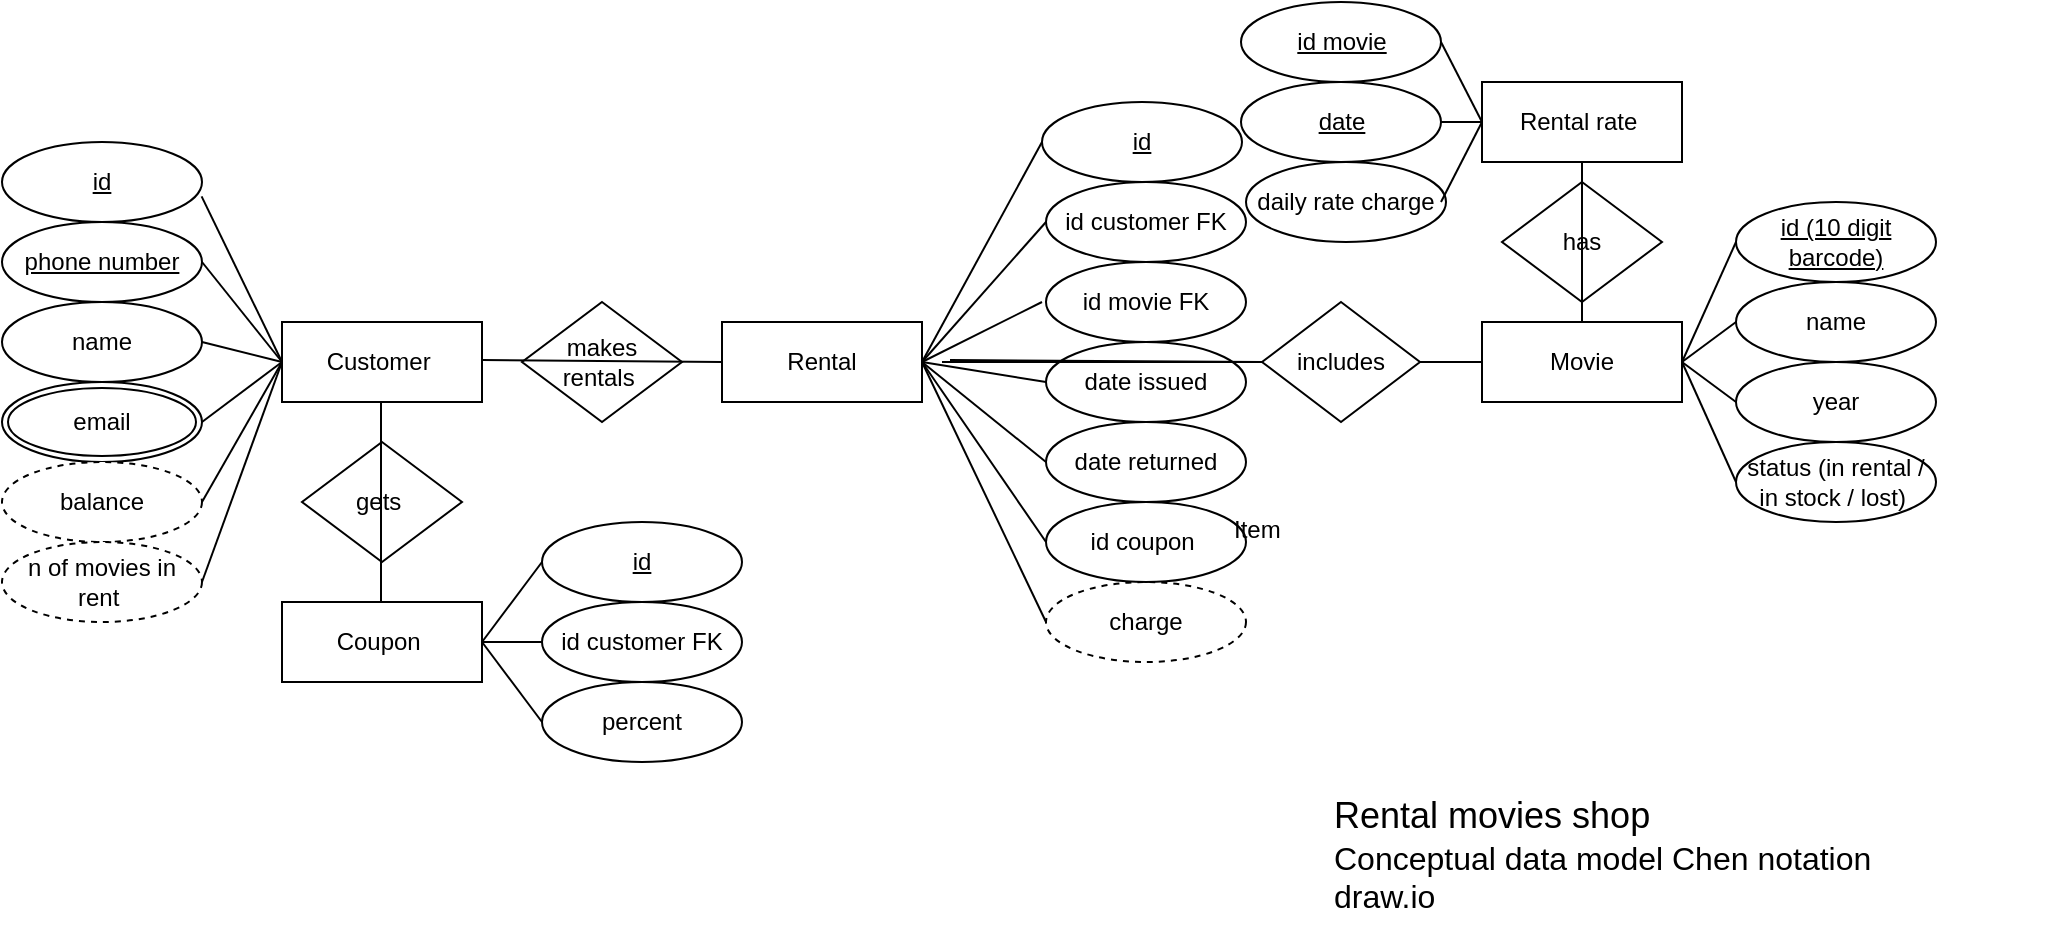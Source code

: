 <mxfile>
    <diagram name="Page-1" id="b2G2cBfw3tKi4PA59Fiy">
        <mxGraphModel dx="1529" dy="451" grid="1" gridSize="10" guides="1" tooltips="1" connect="1" arrows="1" fold="1" page="1" pageScale="1" pageWidth="827" pageHeight="1169" math="0" shadow="0">
            <root>
                <mxCell id="0"/>
                <mxCell id="1" parent="0"/>
                <mxCell id="7OqduelqmPpx-q8XnIWb-1" value="Customer&amp;nbsp;" style="whiteSpace=wrap;html=1;align=center;" parent="1" vertex="1">
                    <mxGeometry y="240" width="100" height="40" as="geometry"/>
                </mxCell>
                <mxCell id="7OqduelqmPpx-q8XnIWb-2" value="Movie" style="whiteSpace=wrap;html=1;align=center;" parent="1" vertex="1">
                    <mxGeometry x="600" y="240" width="100" height="40" as="geometry"/>
                </mxCell>
                <mxCell id="7OqduelqmPpx-q8XnIWb-3" value="id" style="ellipse;whiteSpace=wrap;html=1;align=center;fontStyle=4;" parent="1" vertex="1">
                    <mxGeometry x="-140" y="150" width="100" height="40" as="geometry"/>
                </mxCell>
                <mxCell id="7OqduelqmPpx-q8XnIWb-4" value="phone number" style="ellipse;whiteSpace=wrap;html=1;align=center;fontStyle=4;" parent="1" vertex="1">
                    <mxGeometry x="-140" y="190" width="100" height="40" as="geometry"/>
                </mxCell>
                <mxCell id="7OqduelqmPpx-q8XnIWb-6" value="name" style="ellipse;whiteSpace=wrap;html=1;align=center;" parent="1" vertex="1">
                    <mxGeometry x="-140" y="230" width="100" height="40" as="geometry"/>
                </mxCell>
                <mxCell id="7OqduelqmPpx-q8XnIWb-7" value="email" style="ellipse;shape=doubleEllipse;margin=3;whiteSpace=wrap;html=1;align=center;" parent="1" vertex="1">
                    <mxGeometry x="-140" y="270" width="100" height="40" as="geometry"/>
                </mxCell>
                <mxCell id="7OqduelqmPpx-q8XnIWb-13" value="" style="endArrow=none;html=1;rounded=0;entryX=0;entryY=0.5;entryDx=0;entryDy=0;exitX=0.998;exitY=0.68;exitDx=0;exitDy=0;exitPerimeter=0;" parent="1" source="7OqduelqmPpx-q8XnIWb-3" edge="1">
                    <mxGeometry relative="1" as="geometry">
                        <mxPoint x="-40" y="189.5" as="sourcePoint"/>
                        <mxPoint y="260" as="targetPoint"/>
                    </mxGeometry>
                </mxCell>
                <mxCell id="7OqduelqmPpx-q8XnIWb-14" value="" style="endArrow=none;html=1;rounded=0;exitX=1;exitY=0.5;exitDx=0;exitDy=0;" parent="1" source="7OqduelqmPpx-q8XnIWb-4" edge="1">
                    <mxGeometry relative="1" as="geometry">
                        <mxPoint x="-30" y="199.5" as="sourcePoint"/>
                        <mxPoint y="260" as="targetPoint"/>
                    </mxGeometry>
                </mxCell>
                <mxCell id="7OqduelqmPpx-q8XnIWb-15" value="" style="endArrow=none;html=1;rounded=0;exitX=1;exitY=0.5;exitDx=0;exitDy=0;entryX=0;entryY=0.5;entryDx=0;entryDy=0;" parent="1" source="7OqduelqmPpx-q8XnIWb-6" edge="1">
                    <mxGeometry relative="1" as="geometry">
                        <mxPoint x="-30" y="240" as="sourcePoint"/>
                        <mxPoint y="260" as="targetPoint"/>
                    </mxGeometry>
                </mxCell>
                <mxCell id="7OqduelqmPpx-q8XnIWb-16" value="" style="endArrow=none;html=1;rounded=0;entryX=0;entryY=0.5;entryDx=0;entryDy=0;exitX=1;exitY=0.5;exitDx=0;exitDy=0;" parent="1" source="7OqduelqmPpx-q8XnIWb-7" edge="1">
                    <mxGeometry relative="1" as="geometry">
                        <mxPoint x="-30" y="199.5" as="sourcePoint"/>
                        <mxPoint y="260" as="targetPoint"/>
                        <Array as="points"/>
                    </mxGeometry>
                </mxCell>
                <mxCell id="7OqduelqmPpx-q8XnIWb-17" value="name" style="ellipse;whiteSpace=wrap;html=1;align=center;" parent="1" vertex="1">
                    <mxGeometry x="727" y="220" width="100" height="40" as="geometry"/>
                </mxCell>
                <mxCell id="7OqduelqmPpx-q8XnIWb-18" value="id (10 digit barcode)" style="ellipse;whiteSpace=wrap;html=1;align=center;fontStyle=4;" parent="1" vertex="1">
                    <mxGeometry x="727" y="180" width="100" height="40" as="geometry"/>
                </mxCell>
                <mxCell id="7OqduelqmPpx-q8XnIWb-19" value="year" style="ellipse;whiteSpace=wrap;html=1;align=center;" parent="1" vertex="1">
                    <mxGeometry x="727" y="260" width="100" height="40" as="geometry"/>
                </mxCell>
                <mxCell id="7OqduelqmPpx-q8XnIWb-20" value="status (in rental / in stock / lost)&amp;nbsp;" style="ellipse;whiteSpace=wrap;html=1;align=center;" parent="1" vertex="1">
                    <mxGeometry x="727" y="300" width="100" height="40" as="geometry"/>
                </mxCell>
                <mxCell id="7OqduelqmPpx-q8XnIWb-21" value="" style="endArrow=none;html=1;rounded=0;entryX=0;entryY=0.5;entryDx=0;entryDy=0;" parent="1" edge="1" target="7OqduelqmPpx-q8XnIWb-18">
                    <mxGeometry relative="1" as="geometry">
                        <mxPoint x="700" y="260" as="sourcePoint"/>
                        <mxPoint x="750" y="199.5" as="targetPoint"/>
                    </mxGeometry>
                </mxCell>
                <mxCell id="7OqduelqmPpx-q8XnIWb-23" value="" style="endArrow=none;html=1;rounded=0;entryX=0;entryY=0.5;entryDx=0;entryDy=0;" parent="1" target="7OqduelqmPpx-q8XnIWb-17" edge="1">
                    <mxGeometry relative="1" as="geometry">
                        <mxPoint x="700" y="260" as="sourcePoint"/>
                        <mxPoint x="860" y="260" as="targetPoint"/>
                    </mxGeometry>
                </mxCell>
                <mxCell id="7OqduelqmPpx-q8XnIWb-24" value="" style="endArrow=none;html=1;rounded=0;entryX=0;entryY=0.5;entryDx=0;entryDy=0;" parent="1" edge="1" target="7OqduelqmPpx-q8XnIWb-20">
                    <mxGeometry relative="1" as="geometry">
                        <mxPoint x="700" y="260" as="sourcePoint"/>
                        <mxPoint x="750" y="320" as="targetPoint"/>
                    </mxGeometry>
                </mxCell>
                <mxCell id="7OqduelqmPpx-q8XnIWb-25" value="" style="endArrow=none;html=1;rounded=0;entryX=0;entryY=0.5;entryDx=0;entryDy=0;" parent="1" target="7OqduelqmPpx-q8XnIWb-19" edge="1">
                    <mxGeometry relative="1" as="geometry">
                        <mxPoint x="700" y="260" as="sourcePoint"/>
                        <mxPoint x="860" y="260" as="targetPoint"/>
                    </mxGeometry>
                </mxCell>
                <mxCell id="7OqduelqmPpx-q8XnIWb-26" value="Coupon&amp;nbsp;" style="whiteSpace=wrap;html=1;align=center;" parent="1" vertex="1">
                    <mxGeometry y="380" width="100" height="40" as="geometry"/>
                </mxCell>
                <mxCell id="7OqduelqmPpx-q8XnIWb-27" value="id" style="ellipse;whiteSpace=wrap;html=1;align=center;fontStyle=4;" parent="1" vertex="1">
                    <mxGeometry x="130" y="340" width="100" height="40" as="geometry"/>
                </mxCell>
                <mxCell id="7OqduelqmPpx-q8XnIWb-28" value="percent" style="ellipse;whiteSpace=wrap;html=1;align=center;" parent="1" vertex="1">
                    <mxGeometry x="130" y="420" width="100" height="40" as="geometry"/>
                </mxCell>
                <mxCell id="7OqduelqmPpx-q8XnIWb-29" value="" style="endArrow=none;html=1;rounded=0;entryX=0;entryY=0.5;entryDx=0;entryDy=0;exitX=1;exitY=0.5;exitDx=0;exitDy=0;" parent="1" source="7OqduelqmPpx-q8XnIWb-26" target="7OqduelqmPpx-q8XnIWb-27" edge="1">
                    <mxGeometry relative="1" as="geometry">
                        <mxPoint x="50" y="350" as="sourcePoint"/>
                        <mxPoint x="194" y="350" as="targetPoint"/>
                    </mxGeometry>
                </mxCell>
                <mxCell id="7OqduelqmPpx-q8XnIWb-30" value="" style="endArrow=none;html=1;rounded=0;entryX=0;entryY=0.5;entryDx=0;entryDy=0;exitX=1;exitY=0.5;exitDx=0;exitDy=0;" parent="1" source="7OqduelqmPpx-q8XnIWb-26" target="7OqduelqmPpx-q8XnIWb-28" edge="1">
                    <mxGeometry relative="1" as="geometry">
                        <mxPoint x="50" y="350" as="sourcePoint"/>
                        <mxPoint x="210" y="350" as="targetPoint"/>
                    </mxGeometry>
                </mxCell>
                <mxCell id="7OqduelqmPpx-q8XnIWb-32" value="id customer FK" style="ellipse;whiteSpace=wrap;html=1;align=center;" parent="1" vertex="1">
                    <mxGeometry x="130" y="380" width="100" height="40" as="geometry"/>
                </mxCell>
                <mxCell id="7OqduelqmPpx-q8XnIWb-34" value="Rental rate&amp;nbsp;" style="whiteSpace=wrap;html=1;align=center;" parent="1" vertex="1">
                    <mxGeometry x="600" y="120" width="100" height="40" as="geometry"/>
                </mxCell>
                <mxCell id="7OqduelqmPpx-q8XnIWb-36" value="id movie" style="ellipse;whiteSpace=wrap;html=1;align=center;fontStyle=4;" parent="1" vertex="1">
                    <mxGeometry x="479.5" y="80" width="100" height="40" as="geometry"/>
                </mxCell>
                <mxCell id="7OqduelqmPpx-q8XnIWb-37" value="date" style="ellipse;whiteSpace=wrap;html=1;align=center;fontStyle=4;" parent="1" vertex="1">
                    <mxGeometry x="479.5" y="120" width="100" height="40" as="geometry"/>
                </mxCell>
                <mxCell id="7OqduelqmPpx-q8XnIWb-38" value="daily rate charge" style="ellipse;whiteSpace=wrap;html=1;align=center;" parent="1" vertex="1">
                    <mxGeometry x="482" y="160" width="100" height="40" as="geometry"/>
                </mxCell>
                <mxCell id="7OqduelqmPpx-q8XnIWb-39" value="" style="endArrow=none;html=1;rounded=0;entryX=1;entryY=0.5;entryDx=0;entryDy=0;exitX=0;exitY=0.5;exitDx=0;exitDy=0;" parent="1" source="7OqduelqmPpx-q8XnIWb-34" edge="1">
                    <mxGeometry relative="1" as="geometry">
                        <mxPoint x="900" y="149.5" as="sourcePoint"/>
                        <mxPoint x="579.5" y="100" as="targetPoint"/>
                    </mxGeometry>
                </mxCell>
                <mxCell id="7OqduelqmPpx-q8XnIWb-40" value="" style="line;strokeWidth=1;rotatable=0;dashed=0;labelPosition=right;align=left;verticalAlign=middle;spacingTop=0;spacingLeft=6;points=[];portConstraint=eastwest;" parent="1" vertex="1">
                    <mxGeometry x="579.5" y="135" width="20.5" height="10" as="geometry"/>
                </mxCell>
                <mxCell id="7OqduelqmPpx-q8XnIWb-41" value="" style="endArrow=none;html=1;rounded=0;entryX=1;entryY=0.5;entryDx=0;entryDy=0;exitX=0;exitY=0.5;exitDx=0;exitDy=0;" parent="1" source="7OqduelqmPpx-q8XnIWb-34" edge="1">
                    <mxGeometry relative="1" as="geometry">
                        <mxPoint x="900" y="149.5" as="sourcePoint"/>
                        <mxPoint x="579.5" y="180" as="targetPoint"/>
                    </mxGeometry>
                </mxCell>
                <mxCell id="7OqduelqmPpx-q8XnIWb-42" value="Rental" style="whiteSpace=wrap;html=1;align=center;" parent="1" vertex="1">
                    <mxGeometry x="220" y="240" width="100" height="40" as="geometry"/>
                </mxCell>
                <mxCell id="7OqduelqmPpx-q8XnIWb-43" value="id movie FK" style="ellipse;whiteSpace=wrap;html=1;align=center;" parent="1" vertex="1">
                    <mxGeometry x="382" y="210" width="100" height="40" as="geometry"/>
                </mxCell>
                <mxCell id="7OqduelqmPpx-q8XnIWb-44" value="id" style="ellipse;whiteSpace=wrap;html=1;align=center;fontStyle=4;" parent="1" vertex="1">
                    <mxGeometry x="380" y="130" width="100" height="40" as="geometry"/>
                </mxCell>
                <mxCell id="7OqduelqmPpx-q8XnIWb-45" value="date issued" style="ellipse;whiteSpace=wrap;html=1;align=center;" parent="1" vertex="1">
                    <mxGeometry x="382" y="250" width="100" height="40" as="geometry"/>
                </mxCell>
                <mxCell id="7OqduelqmPpx-q8XnIWb-46" value="date returned" style="ellipse;whiteSpace=wrap;html=1;align=center;" parent="1" vertex="1">
                    <mxGeometry x="382" y="290" width="100" height="40" as="geometry"/>
                </mxCell>
                <mxCell id="7OqduelqmPpx-q8XnIWb-47" value="balance" style="ellipse;whiteSpace=wrap;html=1;align=center;dashed=1;" parent="1" vertex="1">
                    <mxGeometry x="-140" y="310" width="100" height="40" as="geometry"/>
                </mxCell>
                <mxCell id="7OqduelqmPpx-q8XnIWb-48" value="n of movies in rent&amp;nbsp;" style="ellipse;whiteSpace=wrap;html=1;align=center;dashed=1;" parent="1" vertex="1">
                    <mxGeometry x="-140" y="350" width="100" height="40" as="geometry"/>
                </mxCell>
                <mxCell id="7OqduelqmPpx-q8XnIWb-49" value="id customer FK" style="ellipse;whiteSpace=wrap;html=1;align=center;" parent="1" vertex="1">
                    <mxGeometry x="382" y="170" width="100" height="40" as="geometry"/>
                </mxCell>
                <mxCell id="7OqduelqmPpx-q8XnIWb-51" value="charge" style="ellipse;whiteSpace=wrap;html=1;align=center;dashed=1;" parent="1" vertex="1">
                    <mxGeometry x="382" y="370" width="100" height="40" as="geometry"/>
                </mxCell>
                <mxCell id="7OqduelqmPpx-q8XnIWb-52" value="id coupon&amp;nbsp;" style="ellipse;whiteSpace=wrap;html=1;align=center;" parent="1" vertex="1">
                    <mxGeometry x="382" y="330" width="100" height="40" as="geometry"/>
                </mxCell>
                <mxCell id="7OqduelqmPpx-q8XnIWb-53" value="" style="endArrow=none;html=1;rounded=0;entryX=0;entryY=0.5;entryDx=0;entryDy=0;" parent="1" target="7OqduelqmPpx-q8XnIWb-44" edge="1">
                    <mxGeometry relative="1" as="geometry">
                        <mxPoint x="320" y="260" as="sourcePoint"/>
                        <mxPoint x="480" y="260" as="targetPoint"/>
                    </mxGeometry>
                </mxCell>
                <mxCell id="7OqduelqmPpx-q8XnIWb-54" value="" style="endArrow=none;html=1;rounded=0;entryX=0;entryY=0.5;entryDx=0;entryDy=0;" parent="1" target="7OqduelqmPpx-q8XnIWb-49" edge="1">
                    <mxGeometry relative="1" as="geometry">
                        <mxPoint x="320" y="260" as="sourcePoint"/>
                        <mxPoint x="480" y="260" as="targetPoint"/>
                    </mxGeometry>
                </mxCell>
                <mxCell id="7OqduelqmPpx-q8XnIWb-55" value="" style="endArrow=none;html=1;rounded=0;" parent="1" edge="1">
                    <mxGeometry relative="1" as="geometry">
                        <mxPoint x="320" y="260" as="sourcePoint"/>
                        <mxPoint x="380" y="230" as="targetPoint"/>
                    </mxGeometry>
                </mxCell>
                <mxCell id="7OqduelqmPpx-q8XnIWb-56" value="" style="endArrow=none;html=1;rounded=0;exitX=1;exitY=0.5;exitDx=0;exitDy=0;entryX=0;entryY=0.5;entryDx=0;entryDy=0;" parent="1" source="7OqduelqmPpx-q8XnIWb-42" target="7OqduelqmPpx-q8XnIWb-45" edge="1">
                    <mxGeometry relative="1" as="geometry">
                        <mxPoint x="330" y="260" as="sourcePoint"/>
                        <mxPoint x="490" y="260" as="targetPoint"/>
                    </mxGeometry>
                </mxCell>
                <mxCell id="7OqduelqmPpx-q8XnIWb-57" value="" style="endArrow=none;html=1;rounded=0;exitX=1;exitY=0.5;exitDx=0;exitDy=0;entryX=0;entryY=0.5;entryDx=0;entryDy=0;" parent="1" source="7OqduelqmPpx-q8XnIWb-42" target="7OqduelqmPpx-q8XnIWb-46" edge="1">
                    <mxGeometry relative="1" as="geometry">
                        <mxPoint x="330" y="260" as="sourcePoint"/>
                        <mxPoint x="490" y="260" as="targetPoint"/>
                    </mxGeometry>
                </mxCell>
                <mxCell id="7OqduelqmPpx-q8XnIWb-58" value="" style="endArrow=none;html=1;rounded=0;entryX=0;entryY=0.5;entryDx=0;entryDy=0;" parent="1" target="7OqduelqmPpx-q8XnIWb-52" edge="1">
                    <mxGeometry relative="1" as="geometry">
                        <mxPoint x="320" y="260" as="sourcePoint"/>
                        <mxPoint x="480" y="260" as="targetPoint"/>
                    </mxGeometry>
                </mxCell>
                <mxCell id="7OqduelqmPpx-q8XnIWb-59" value="" style="endArrow=none;html=1;rounded=0;entryX=0;entryY=0.5;entryDx=0;entryDy=0;" parent="1" target="7OqduelqmPpx-q8XnIWb-51" edge="1">
                    <mxGeometry relative="1" as="geometry">
                        <mxPoint x="320" y="260" as="sourcePoint"/>
                        <mxPoint x="390" y="400" as="targetPoint"/>
                    </mxGeometry>
                </mxCell>
                <mxCell id="7OqduelqmPpx-q8XnIWb-62" value="" style="endArrow=none;html=1;rounded=0;entryX=0;entryY=0.5;entryDx=0;entryDy=0;exitX=1;exitY=0.5;exitDx=0;exitDy=0;" parent="1" source="7OqduelqmPpx-q8XnIWb-47" edge="1">
                    <mxGeometry relative="1" as="geometry">
                        <mxPoint x="-40" y="350" as="sourcePoint"/>
                        <mxPoint y="260" as="targetPoint"/>
                    </mxGeometry>
                </mxCell>
                <mxCell id="7OqduelqmPpx-q8XnIWb-63" value="" style="endArrow=none;html=1;rounded=0;exitX=1;exitY=0.5;exitDx=0;exitDy=0;" parent="1" source="7OqduelqmPpx-q8XnIWb-48" edge="1">
                    <mxGeometry relative="1" as="geometry">
                        <mxPoint x="-40" y="390" as="sourcePoint"/>
                        <mxPoint y="260" as="targetPoint"/>
                    </mxGeometry>
                </mxCell>
                <mxCell id="7OqduelqmPpx-q8XnIWb-67" value="makes rentals&amp;nbsp;" style="shape=rhombus;perimeter=rhombusPerimeter;whiteSpace=wrap;html=1;align=center;" parent="1" vertex="1">
                    <mxGeometry x="120" y="230" width="80" height="60" as="geometry"/>
                </mxCell>
                <mxCell id="7OqduelqmPpx-q8XnIWb-68" value="" style="endArrow=none;html=1;rounded=0;" parent="1" edge="1">
                    <mxGeometry relative="1" as="geometry">
                        <mxPoint x="330" y="260" as="sourcePoint"/>
                        <mxPoint x="490" y="260" as="targetPoint"/>
                    </mxGeometry>
                </mxCell>
                <mxCell id="7OqduelqmPpx-q8XnIWb-70" value="" style="endArrow=none;html=1;rounded=0;entryX=0;entryY=0.5;entryDx=0;entryDy=0;" parent="1" source="7OqduelqmPpx-q8XnIWb-74" target="7OqduelqmPpx-q8XnIWb-2" edge="1">
                    <mxGeometry relative="1" as="geometry">
                        <mxPoint x="314" y="259" as="sourcePoint"/>
                        <mxPoint x="474" y="259" as="targetPoint"/>
                    </mxGeometry>
                </mxCell>
                <mxCell id="7OqduelqmPpx-q8XnIWb-71" value="" style="endArrow=none;html=1;rounded=0;entryX=0;entryY=0.5;entryDx=0;entryDy=0;" parent="1" target="7OqduelqmPpx-q8XnIWb-32" edge="1">
                    <mxGeometry relative="1" as="geometry">
                        <mxPoint x="100" y="400" as="sourcePoint"/>
                        <mxPoint x="260" y="369.5" as="targetPoint"/>
                    </mxGeometry>
                </mxCell>
                <mxCell id="7OqduelqmPpx-q8XnIWb-72" value="" style="endArrow=none;html=1;rounded=0;" parent="1" edge="1">
                    <mxGeometry relative="1" as="geometry">
                        <mxPoint x="100" y="259" as="sourcePoint"/>
                        <mxPoint x="220" y="260" as="targetPoint"/>
                    </mxGeometry>
                </mxCell>
                <mxCell id="7OqduelqmPpx-q8XnIWb-75" value="" style="endArrow=none;html=1;rounded=0;entryX=0;entryY=0.5;entryDx=0;entryDy=0;" parent="1" target="7OqduelqmPpx-q8XnIWb-74" edge="1">
                    <mxGeometry relative="1" as="geometry">
                        <mxPoint x="334" y="259" as="sourcePoint"/>
                        <mxPoint x="620" y="260" as="targetPoint"/>
                    </mxGeometry>
                </mxCell>
                <mxCell id="7OqduelqmPpx-q8XnIWb-74" value="includes" style="shape=rhombus;perimeter=rhombusPerimeter;whiteSpace=wrap;html=1;align=center;" parent="1" vertex="1">
                    <mxGeometry x="490" y="230" width="79" height="60" as="geometry"/>
                </mxCell>
                <mxCell id="7OqduelqmPpx-q8XnIWb-77" value="gets&amp;nbsp;" style="shape=rhombus;perimeter=rhombusPerimeter;whiteSpace=wrap;html=1;align=center;" parent="1" vertex="1">
                    <mxGeometry x="10" y="300" width="80" height="60" as="geometry"/>
                </mxCell>
                <mxCell id="7OqduelqmPpx-q8XnIWb-78" value="has" style="shape=rhombus;perimeter=rhombusPerimeter;whiteSpace=wrap;html=1;align=center;" parent="1" vertex="1">
                    <mxGeometry x="610" y="170" width="80" height="60" as="geometry"/>
                </mxCell>
                <mxCell id="7OqduelqmPpx-q8XnIWb-80" value="" style="endArrow=none;html=1;rounded=0;" parent="1" edge="1">
                    <mxGeometry relative="1" as="geometry">
                        <mxPoint x="49.5" y="280" as="sourcePoint"/>
                        <mxPoint x="49.5" y="380" as="targetPoint"/>
                    </mxGeometry>
                </mxCell>
                <mxCell id="7OqduelqmPpx-q8XnIWb-81" value="" style="endArrow=none;html=1;rounded=0;exitX=0.5;exitY=0;exitDx=0;exitDy=0;entryX=0.5;entryY=1;entryDx=0;entryDy=0;" parent="1" source="7OqduelqmPpx-q8XnIWb-2" target="7OqduelqmPpx-q8XnIWb-34" edge="1">
                    <mxGeometry relative="1" as="geometry">
                        <mxPoint x="600" y="189" as="sourcePoint"/>
                        <mxPoint x="760" y="189" as="targetPoint"/>
                    </mxGeometry>
                </mxCell>
                <mxCell id="7OqduelqmPpx-q8XnIWb-82" value="Item" style="text;strokeColor=none;fillColor=none;spacingLeft=4;spacingRight=4;overflow=hidden;rotatable=0;points=[[0,0.5],[1,0.5]];portConstraint=eastwest;fontSize=12;whiteSpace=wrap;html=1;" parent="1" vertex="1">
                    <mxGeometry x="470" y="330" width="40" height="30" as="geometry"/>
                </mxCell>
                <mxCell id="7OqduelqmPpx-q8XnIWb-83" value="&lt;font face=&quot;Helvetica&quot; style=&quot;font-size: 18px;&quot;&gt;Rental movies shop&amp;nbsp;&lt;/font&gt;&lt;div&gt;&lt;font face=&quot;Helvetica&quot; size=&quot;3&quot;&gt;Conceptual data model&amp;nbsp;&lt;span style=&quot;background-color: rgb(255, 255, 255);&quot;&gt;Chen notation&lt;/span&gt;&lt;/font&gt;&lt;/div&gt;&lt;div&gt;&lt;font face=&quot;Helvetica&quot; size=&quot;3&quot;&gt;&lt;span style=&quot;background-color: rgb(255, 255, 255);&quot;&gt;draw.io&lt;/span&gt;&lt;/font&gt;&lt;/div&gt;" style="text;strokeColor=none;fillColor=none;spacingLeft=4;spacingRight=4;overflow=hidden;rotatable=0;points=[[0,0.5],[1,0.5]];portConstraint=eastwest;fontSize=12;whiteSpace=wrap;html=1;" parent="1" vertex="1">
                    <mxGeometry x="520" y="470" width="370" height="70" as="geometry"/>
                </mxCell>
            </root>
        </mxGraphModel>
    </diagram>
</mxfile>